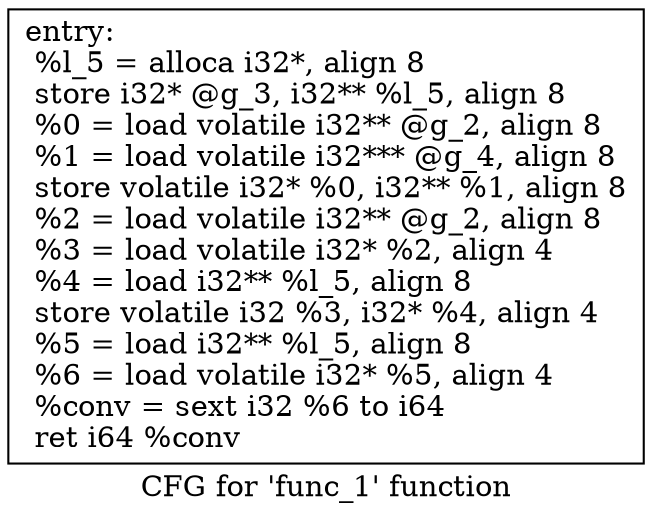 digraph "CFG for 'func_1' function" {
	label="CFG for 'func_1' function";

	Node0x9f637f8 [shape=record,label="{entry:\l  %l_5 = alloca i32*, align 8\l  store i32* @g_3, i32** %l_5, align 8\l  %0 = load volatile i32** @g_2, align 8\l  %1 = load volatile i32*** @g_4, align 8\l  store volatile i32* %0, i32** %1, align 8\l  %2 = load volatile i32** @g_2, align 8\l  %3 = load volatile i32* %2, align 4\l  %4 = load i32** %l_5, align 8\l  store volatile i32 %3, i32* %4, align 4\l  %5 = load i32** %l_5, align 8\l  %6 = load volatile i32* %5, align 4\l  %conv = sext i32 %6 to i64\l  ret i64 %conv\l}"];
}
